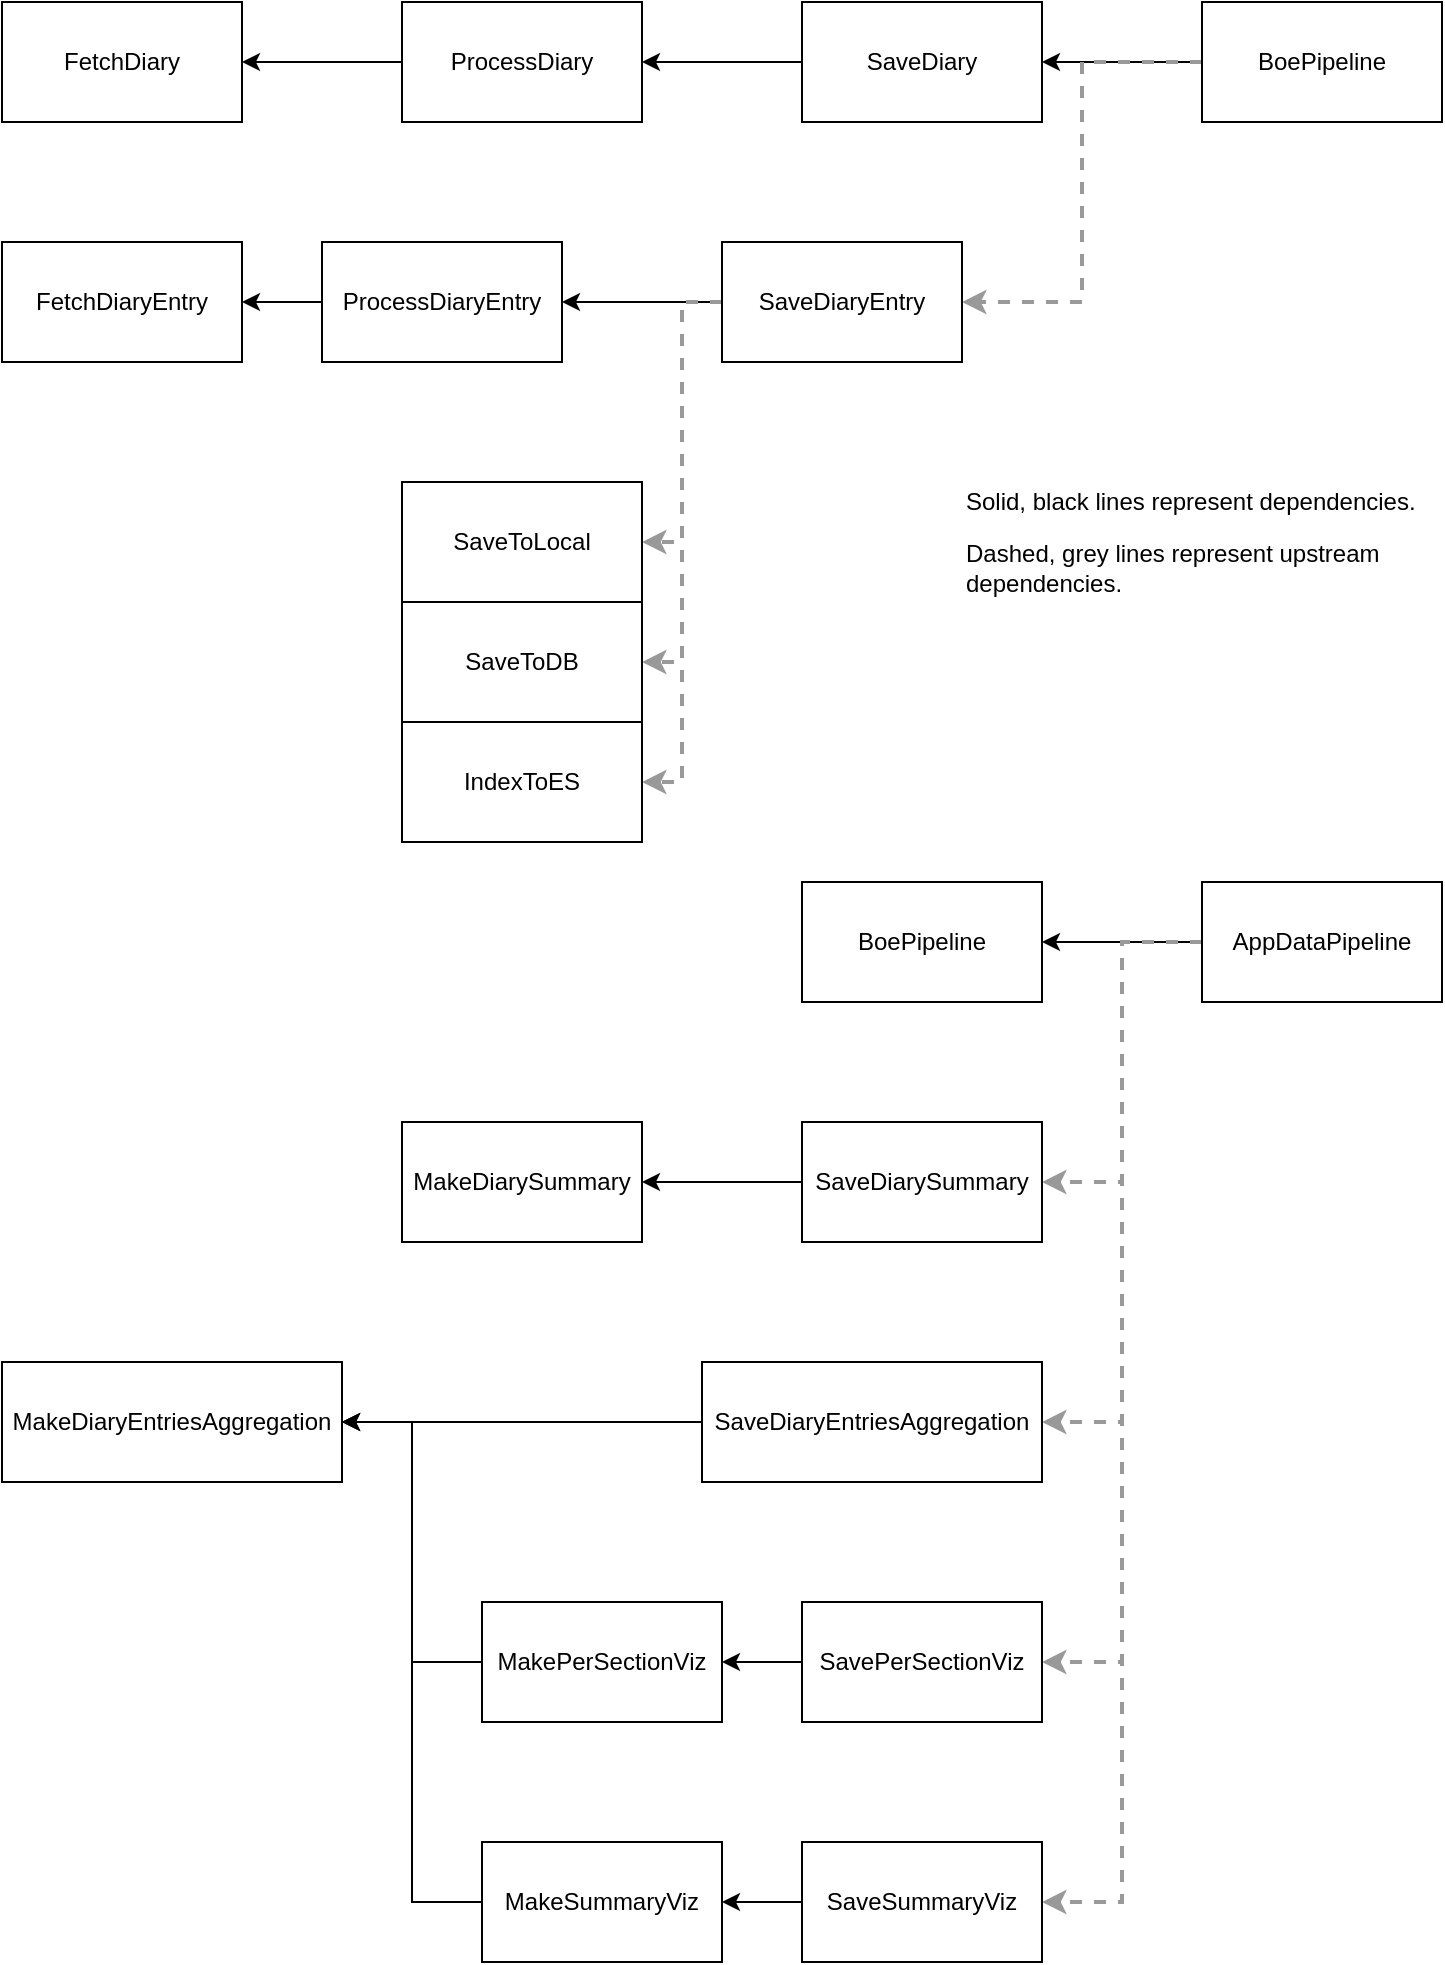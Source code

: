<mxfile version="14.3.1" type="device"><diagram id="TweL47G-wjFh4ghNX2n3" name="Page-1"><mxGraphModel dx="1422" dy="783" grid="1" gridSize="10" guides="1" tooltips="1" connect="1" arrows="1" fold="1" page="1" pageScale="1" pageWidth="850" pageHeight="1100" math="0" shadow="0"><root><mxCell id="0"/><mxCell id="1" parent="0"/><mxCell id="tGuMTbFVYih93wTQ-ydl-1" value="FetchDiary" style="rounded=0;whiteSpace=wrap;html=1;" vertex="1" parent="1"><mxGeometry x="80" y="40" width="120" height="60" as="geometry"/></mxCell><mxCell id="tGuMTbFVYih93wTQ-ydl-11" value="" style="edgeStyle=orthogonalEdgeStyle;rounded=0;orthogonalLoop=1;jettySize=auto;html=1;" edge="1" parent="1" source="tGuMTbFVYih93wTQ-ydl-2" target="tGuMTbFVYih93wTQ-ydl-1"><mxGeometry relative="1" as="geometry"/></mxCell><mxCell id="tGuMTbFVYih93wTQ-ydl-2" value="ProcessDiary" style="rounded=0;whiteSpace=wrap;html=1;" vertex="1" parent="1"><mxGeometry x="280" y="40" width="120" height="60" as="geometry"/></mxCell><mxCell id="tGuMTbFVYih93wTQ-ydl-12" value="" style="edgeStyle=orthogonalEdgeStyle;rounded=0;orthogonalLoop=1;jettySize=auto;html=1;" edge="1" parent="1" source="tGuMTbFVYih93wTQ-ydl-3" target="tGuMTbFVYih93wTQ-ydl-2"><mxGeometry relative="1" as="geometry"/></mxCell><mxCell id="tGuMTbFVYih93wTQ-ydl-3" value="SaveDiary" style="rounded=0;whiteSpace=wrap;html=1;" vertex="1" parent="1"><mxGeometry x="480" y="40" width="120" height="60" as="geometry"/></mxCell><mxCell id="tGuMTbFVYih93wTQ-ydl-13" value="" style="edgeStyle=orthogonalEdgeStyle;rounded=0;orthogonalLoop=1;jettySize=auto;html=1;" edge="1" parent="1" source="tGuMTbFVYih93wTQ-ydl-4" target="tGuMTbFVYih93wTQ-ydl-3"><mxGeometry relative="1" as="geometry"/></mxCell><mxCell id="tGuMTbFVYih93wTQ-ydl-14" style="edgeStyle=orthogonalEdgeStyle;rounded=0;orthogonalLoop=1;jettySize=auto;html=1;entryX=1;entryY=0.5;entryDx=0;entryDy=0;strokeWidth=2;dashed=1;strokeColor=#999999;" edge="1" parent="1" source="tGuMTbFVYih93wTQ-ydl-4" target="tGuMTbFVYih93wTQ-ydl-7"><mxGeometry relative="1" as="geometry"/></mxCell><mxCell id="tGuMTbFVYih93wTQ-ydl-4" value="BoePipeline" style="whiteSpace=wrap;html=1;" vertex="1" parent="1"><mxGeometry x="680" y="40" width="120" height="60" as="geometry"/></mxCell><mxCell id="tGuMTbFVYih93wTQ-ydl-5" value="FetchDiaryEntry" style="whiteSpace=wrap;html=1;" vertex="1" parent="1"><mxGeometry x="80" y="160" width="120" height="60" as="geometry"/></mxCell><mxCell id="tGuMTbFVYih93wTQ-ydl-16" value="" style="edgeStyle=orthogonalEdgeStyle;rounded=0;orthogonalLoop=1;jettySize=auto;html=1;" edge="1" parent="1" source="tGuMTbFVYih93wTQ-ydl-6" target="tGuMTbFVYih93wTQ-ydl-5"><mxGeometry relative="1" as="geometry"/></mxCell><mxCell id="tGuMTbFVYih93wTQ-ydl-6" value="ProcessDiaryEntry" style="whiteSpace=wrap;html=1;" vertex="1" parent="1"><mxGeometry x="240" y="160" width="120" height="60" as="geometry"/></mxCell><mxCell id="tGuMTbFVYih93wTQ-ydl-15" value="" style="edgeStyle=orthogonalEdgeStyle;rounded=0;orthogonalLoop=1;jettySize=auto;html=1;" edge="1" parent="1" source="tGuMTbFVYih93wTQ-ydl-7" target="tGuMTbFVYih93wTQ-ydl-6"><mxGeometry relative="1" as="geometry"/></mxCell><mxCell id="tGuMTbFVYih93wTQ-ydl-17" style="edgeStyle=orthogonalEdgeStyle;rounded=0;orthogonalLoop=1;jettySize=auto;html=1;entryX=1;entryY=0.5;entryDx=0;entryDy=0;dashed=1;strokeWidth=2;strokeColor=#999999;" edge="1" parent="1" source="tGuMTbFVYih93wTQ-ydl-7" target="tGuMTbFVYih93wTQ-ydl-9"><mxGeometry relative="1" as="geometry"/></mxCell><mxCell id="tGuMTbFVYih93wTQ-ydl-18" style="edgeStyle=orthogonalEdgeStyle;rounded=0;orthogonalLoop=1;jettySize=auto;html=1;entryX=1;entryY=0.5;entryDx=0;entryDy=0;dashed=1;strokeWidth=2;strokeColor=#999999;" edge="1" parent="1" source="tGuMTbFVYih93wTQ-ydl-7" target="tGuMTbFVYih93wTQ-ydl-8"><mxGeometry relative="1" as="geometry"/></mxCell><mxCell id="tGuMTbFVYih93wTQ-ydl-19" style="edgeStyle=orthogonalEdgeStyle;rounded=0;orthogonalLoop=1;jettySize=auto;html=1;entryX=1;entryY=0.5;entryDx=0;entryDy=0;dashed=1;strokeWidth=2;strokeColor=#999999;" edge="1" parent="1" source="tGuMTbFVYih93wTQ-ydl-7" target="tGuMTbFVYih93wTQ-ydl-10"><mxGeometry relative="1" as="geometry"/></mxCell><mxCell id="tGuMTbFVYih93wTQ-ydl-7" value="SaveDiaryEntry" style="whiteSpace=wrap;html=1;" vertex="1" parent="1"><mxGeometry x="440" y="160" width="120" height="60" as="geometry"/></mxCell><mxCell id="tGuMTbFVYih93wTQ-ydl-8" value="SaveToDB" style="whiteSpace=wrap;html=1;" vertex="1" parent="1"><mxGeometry x="280" y="340" width="120" height="60" as="geometry"/></mxCell><mxCell id="tGuMTbFVYih93wTQ-ydl-9" value="SaveToLocal" style="whiteSpace=wrap;html=1;" vertex="1" parent="1"><mxGeometry x="280" y="280" width="120" height="60" as="geometry"/></mxCell><mxCell id="tGuMTbFVYih93wTQ-ydl-10" value="IndexToES" style="whiteSpace=wrap;html=1;" vertex="1" parent="1"><mxGeometry x="280" y="400" width="120" height="60" as="geometry"/></mxCell><mxCell id="tGuMTbFVYih93wTQ-ydl-30" value="" style="edgeStyle=orthogonalEdgeStyle;rounded=0;orthogonalLoop=1;jettySize=auto;html=1;strokeWidth=1;" edge="1" parent="1" source="tGuMTbFVYih93wTQ-ydl-20" target="tGuMTbFVYih93wTQ-ydl-29"><mxGeometry relative="1" as="geometry"/></mxCell><mxCell id="tGuMTbFVYih93wTQ-ydl-37" style="edgeStyle=orthogonalEdgeStyle;rounded=0;orthogonalLoop=1;jettySize=auto;html=1;entryX=1;entryY=0.5;entryDx=0;entryDy=0;strokeWidth=2;strokeColor=#999999;dashed=1;" edge="1" parent="1" source="tGuMTbFVYih93wTQ-ydl-20" target="tGuMTbFVYih93wTQ-ydl-22"><mxGeometry relative="1" as="geometry"/></mxCell><mxCell id="tGuMTbFVYih93wTQ-ydl-38" style="edgeStyle=orthogonalEdgeStyle;rounded=0;orthogonalLoop=1;jettySize=auto;html=1;entryX=1;entryY=0.5;entryDx=0;entryDy=0;dashed=1;strokeColor=#999999;strokeWidth=2;" edge="1" parent="1" source="tGuMTbFVYih93wTQ-ydl-20" target="tGuMTbFVYih93wTQ-ydl-25"><mxGeometry relative="1" as="geometry"/></mxCell><mxCell id="tGuMTbFVYih93wTQ-ydl-39" style="edgeStyle=orthogonalEdgeStyle;rounded=0;orthogonalLoop=1;jettySize=auto;html=1;entryX=1;entryY=0.5;entryDx=0;entryDy=0;dashed=1;strokeColor=#999999;strokeWidth=2;" edge="1" parent="1" source="tGuMTbFVYih93wTQ-ydl-20" target="tGuMTbFVYih93wTQ-ydl-28"><mxGeometry relative="1" as="geometry"/></mxCell><mxCell id="tGuMTbFVYih93wTQ-ydl-40" style="edgeStyle=orthogonalEdgeStyle;rounded=0;orthogonalLoop=1;jettySize=auto;html=1;entryX=1;entryY=0.5;entryDx=0;entryDy=0;dashed=1;strokeColor=#999999;strokeWidth=2;" edge="1" parent="1" source="tGuMTbFVYih93wTQ-ydl-20" target="tGuMTbFVYih93wTQ-ydl-26"><mxGeometry relative="1" as="geometry"/></mxCell><mxCell id="tGuMTbFVYih93wTQ-ydl-20" value="AppDataPipeline" style="whiteSpace=wrap;html=1;" vertex="1" parent="1"><mxGeometry x="680" y="480" width="120" height="60" as="geometry"/></mxCell><mxCell id="tGuMTbFVYih93wTQ-ydl-21" value="MakeDiarySummary" style="whiteSpace=wrap;html=1;strokeWidth=1;" vertex="1" parent="1"><mxGeometry x="280" y="600" width="120" height="60" as="geometry"/></mxCell><mxCell id="tGuMTbFVYih93wTQ-ydl-34" value="" style="edgeStyle=orthogonalEdgeStyle;rounded=0;orthogonalLoop=1;jettySize=auto;html=1;strokeWidth=1;" edge="1" parent="1" source="tGuMTbFVYih93wTQ-ydl-22" target="tGuMTbFVYih93wTQ-ydl-21"><mxGeometry relative="1" as="geometry"/></mxCell><mxCell id="tGuMTbFVYih93wTQ-ydl-22" value="SaveDiarySummary" style="whiteSpace=wrap;html=1;strokeWidth=1;" vertex="1" parent="1"><mxGeometry x="480" y="600" width="120" height="60" as="geometry"/></mxCell><mxCell id="tGuMTbFVYih93wTQ-ydl-23" value="MakeDiaryEntriesAggregation" style="whiteSpace=wrap;html=1;" vertex="1" parent="1"><mxGeometry x="80" y="720" width="170" height="60" as="geometry"/></mxCell><mxCell id="tGuMTbFVYih93wTQ-ydl-36" style="edgeStyle=orthogonalEdgeStyle;rounded=0;orthogonalLoop=1;jettySize=auto;html=1;entryX=1;entryY=0.5;entryDx=0;entryDy=0;strokeWidth=1;" edge="1" parent="1" source="tGuMTbFVYih93wTQ-ydl-24" target="tGuMTbFVYih93wTQ-ydl-23"><mxGeometry relative="1" as="geometry"/></mxCell><mxCell id="tGuMTbFVYih93wTQ-ydl-24" value="MakeSummaryViz" style="whiteSpace=wrap;html=1;strokeWidth=1;" vertex="1" parent="1"><mxGeometry x="320" y="960" width="120" height="60" as="geometry"/></mxCell><mxCell id="tGuMTbFVYih93wTQ-ydl-33" style="edgeStyle=orthogonalEdgeStyle;rounded=0;orthogonalLoop=1;jettySize=auto;html=1;entryX=1;entryY=0.5;entryDx=0;entryDy=0;strokeWidth=1;" edge="1" parent="1" source="tGuMTbFVYih93wTQ-ydl-25" target="tGuMTbFVYih93wTQ-ydl-23"><mxGeometry relative="1" as="geometry"/></mxCell><mxCell id="tGuMTbFVYih93wTQ-ydl-25" value="SaveDiaryEntriesAggregation" style="whiteSpace=wrap;html=1;strokeWidth=1;" vertex="1" parent="1"><mxGeometry x="430" y="720" width="170" height="60" as="geometry"/></mxCell><mxCell id="tGuMTbFVYih93wTQ-ydl-32" value="" style="edgeStyle=orthogonalEdgeStyle;rounded=0;orthogonalLoop=1;jettySize=auto;html=1;strokeWidth=1;" edge="1" parent="1" source="tGuMTbFVYih93wTQ-ydl-26" target="tGuMTbFVYih93wTQ-ydl-24"><mxGeometry relative="1" as="geometry"/></mxCell><mxCell id="tGuMTbFVYih93wTQ-ydl-26" value="SaveSummaryViz" style="whiteSpace=wrap;html=1;strokeWidth=1;" vertex="1" parent="1"><mxGeometry x="480" y="960" width="120" height="60" as="geometry"/></mxCell><mxCell id="tGuMTbFVYih93wTQ-ydl-35" style="edgeStyle=orthogonalEdgeStyle;rounded=0;orthogonalLoop=1;jettySize=auto;html=1;entryX=1;entryY=0.5;entryDx=0;entryDy=0;strokeWidth=1;" edge="1" parent="1" source="tGuMTbFVYih93wTQ-ydl-27" target="tGuMTbFVYih93wTQ-ydl-23"><mxGeometry relative="1" as="geometry"/></mxCell><mxCell id="tGuMTbFVYih93wTQ-ydl-27" value="MakePerSectionViz" style="whiteSpace=wrap;html=1;strokeWidth=1;" vertex="1" parent="1"><mxGeometry x="320" y="840" width="120" height="60" as="geometry"/></mxCell><mxCell id="tGuMTbFVYih93wTQ-ydl-31" value="" style="edgeStyle=orthogonalEdgeStyle;rounded=0;orthogonalLoop=1;jettySize=auto;html=1;strokeWidth=1;" edge="1" parent="1" source="tGuMTbFVYih93wTQ-ydl-28" target="tGuMTbFVYih93wTQ-ydl-27"><mxGeometry relative="1" as="geometry"/></mxCell><mxCell id="tGuMTbFVYih93wTQ-ydl-28" value="SavePerSectionViz" style="whiteSpace=wrap;html=1;strokeWidth=1;" vertex="1" parent="1"><mxGeometry x="480" y="840" width="120" height="60" as="geometry"/></mxCell><mxCell id="tGuMTbFVYih93wTQ-ydl-29" value="BoePipeline" style="whiteSpace=wrap;html=1;" vertex="1" parent="1"><mxGeometry x="480" y="480" width="120" height="60" as="geometry"/></mxCell><mxCell id="tGuMTbFVYih93wTQ-ydl-41" value="&lt;p&gt;Solid, black lines represent dependencies.&lt;/p&gt;&lt;p&gt;Dashed, grey lines represent upstream dependencies.&lt;/p&gt;" style="text;html=1;strokeColor=none;fillColor=none;align=left;verticalAlign=middle;whiteSpace=wrap;rounded=0;" vertex="1" parent="1"><mxGeometry x="560" y="240" width="230" height="140" as="geometry"/></mxCell></root></mxGraphModel></diagram></mxfile>